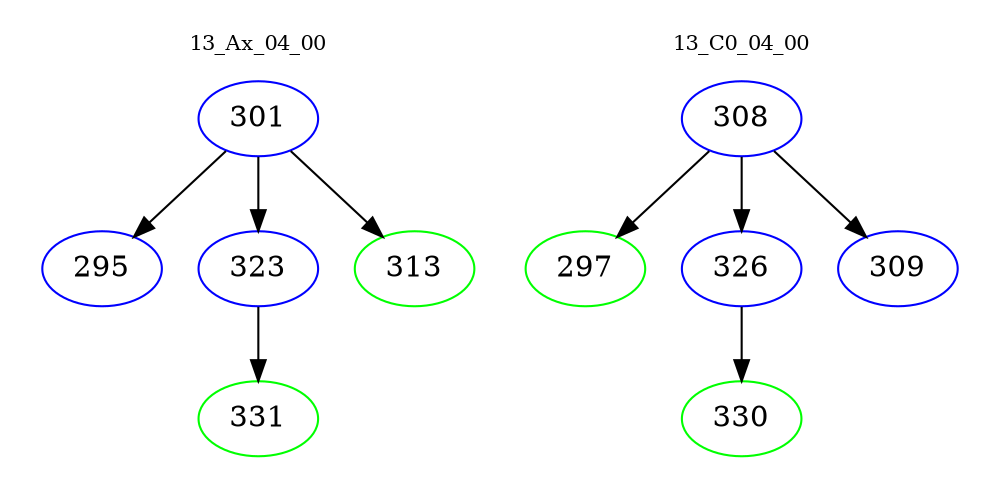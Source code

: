 digraph{
subgraph cluster_0 {
color = white
label = "13_Ax_04_00";
fontsize=10;
T0_301 [label="301", color="blue"]
T0_301 -> T0_295 [color="black"]
T0_295 [label="295", color="blue"]
T0_301 -> T0_323 [color="black"]
T0_323 [label="323", color="blue"]
T0_323 -> T0_331 [color="black"]
T0_331 [label="331", color="green"]
T0_301 -> T0_313 [color="black"]
T0_313 [label="313", color="green"]
}
subgraph cluster_1 {
color = white
label = "13_C0_04_00";
fontsize=10;
T1_308 [label="308", color="blue"]
T1_308 -> T1_297 [color="black"]
T1_297 [label="297", color="green"]
T1_308 -> T1_326 [color="black"]
T1_326 [label="326", color="blue"]
T1_326 -> T1_330 [color="black"]
T1_330 [label="330", color="green"]
T1_308 -> T1_309 [color="black"]
T1_309 [label="309", color="blue"]
}
}
